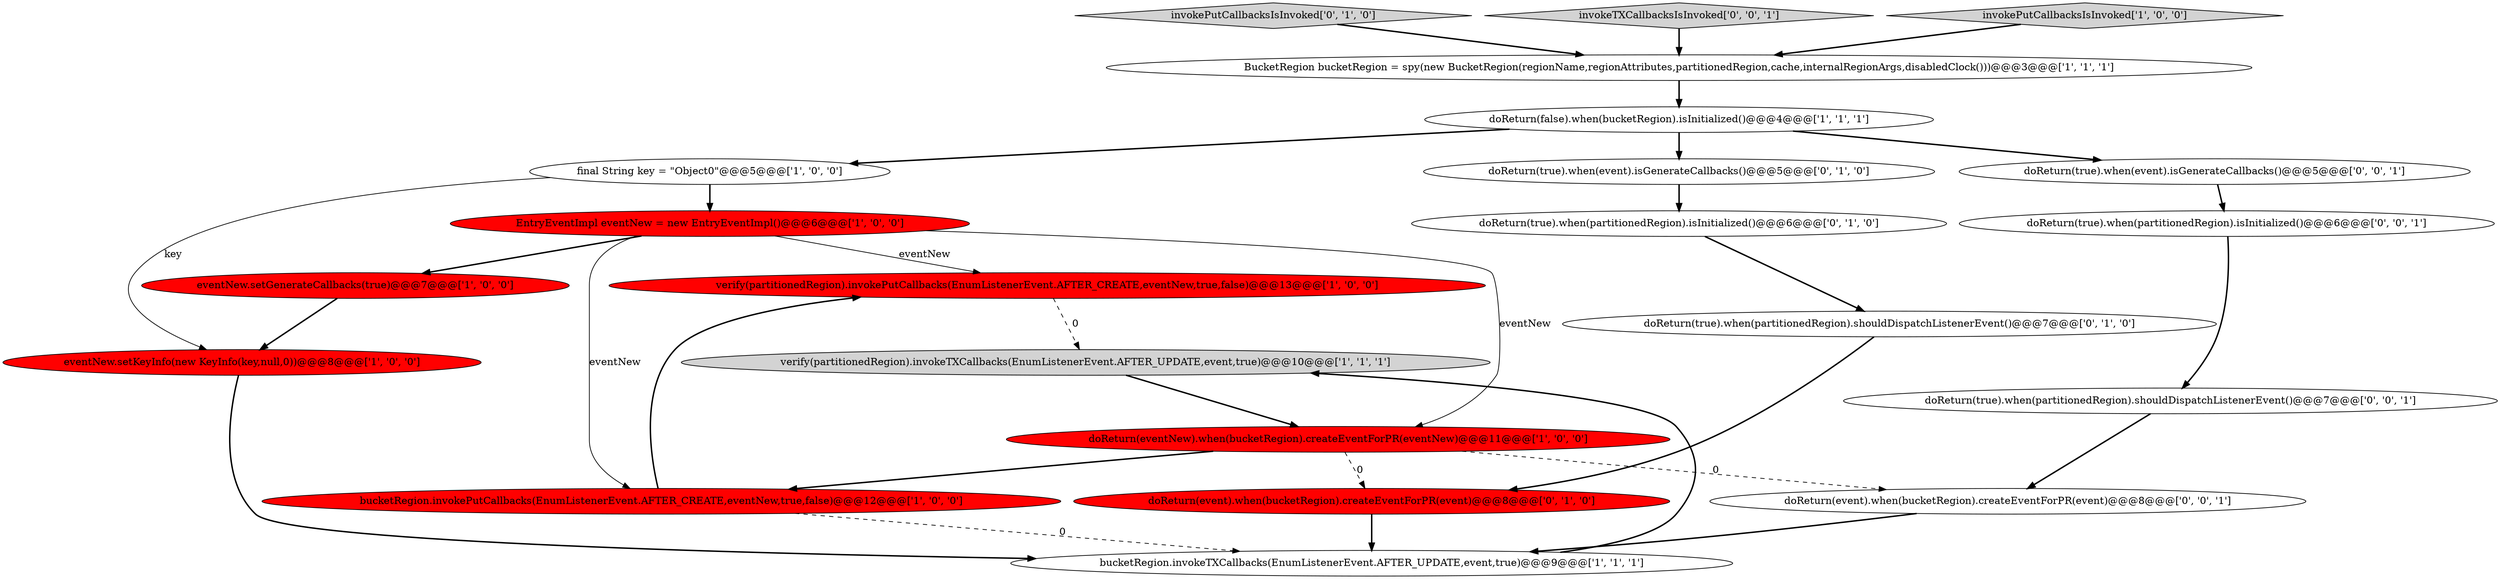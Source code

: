 digraph {
3 [style = filled, label = "verify(partitionedRegion).invokePutCallbacks(EnumListenerEvent.AFTER_CREATE,eventNew,true,false)@@@13@@@['1', '0', '0']", fillcolor = red, shape = ellipse image = "AAA1AAABBB1BBB"];
4 [style = filled, label = "doReturn(eventNew).when(bucketRegion).createEventForPR(eventNew)@@@11@@@['1', '0', '0']", fillcolor = red, shape = ellipse image = "AAA1AAABBB1BBB"];
15 [style = filled, label = "doReturn(true).when(partitionedRegion).shouldDispatchListenerEvent()@@@7@@@['0', '1', '0']", fillcolor = white, shape = ellipse image = "AAA0AAABBB2BBB"];
19 [style = filled, label = "doReturn(event).when(bucketRegion).createEventForPR(event)@@@8@@@['0', '0', '1']", fillcolor = white, shape = ellipse image = "AAA0AAABBB3BBB"];
12 [style = filled, label = "doReturn(event).when(bucketRegion).createEventForPR(event)@@@8@@@['0', '1', '0']", fillcolor = red, shape = ellipse image = "AAA1AAABBB2BBB"];
21 [style = filled, label = "doReturn(true).when(event).isGenerateCallbacks()@@@5@@@['0', '0', '1']", fillcolor = white, shape = ellipse image = "AAA0AAABBB3BBB"];
14 [style = filled, label = "invokePutCallbacksIsInvoked['0', '1', '0']", fillcolor = lightgray, shape = diamond image = "AAA0AAABBB2BBB"];
17 [style = filled, label = "doReturn(true).when(partitionedRegion).shouldDispatchListenerEvent()@@@7@@@['0', '0', '1']", fillcolor = white, shape = ellipse image = "AAA0AAABBB3BBB"];
1 [style = filled, label = "bucketRegion.invokePutCallbacks(EnumListenerEvent.AFTER_CREATE,eventNew,true,false)@@@12@@@['1', '0', '0']", fillcolor = red, shape = ellipse image = "AAA1AAABBB1BBB"];
9 [style = filled, label = "eventNew.setKeyInfo(new KeyInfo(key,null,0))@@@8@@@['1', '0', '0']", fillcolor = red, shape = ellipse image = "AAA1AAABBB1BBB"];
13 [style = filled, label = "doReturn(true).when(event).isGenerateCallbacks()@@@5@@@['0', '1', '0']", fillcolor = white, shape = ellipse image = "AAA0AAABBB2BBB"];
11 [style = filled, label = "eventNew.setGenerateCallbacks(true)@@@7@@@['1', '0', '0']", fillcolor = red, shape = ellipse image = "AAA1AAABBB1BBB"];
20 [style = filled, label = "invokeTXCallbacksIsInvoked['0', '0', '1']", fillcolor = lightgray, shape = diamond image = "AAA0AAABBB3BBB"];
0 [style = filled, label = "final String key = \"Object0\"@@@5@@@['1', '0', '0']", fillcolor = white, shape = ellipse image = "AAA0AAABBB1BBB"];
18 [style = filled, label = "doReturn(true).when(partitionedRegion).isInitialized()@@@6@@@['0', '0', '1']", fillcolor = white, shape = ellipse image = "AAA0AAABBB3BBB"];
16 [style = filled, label = "doReturn(true).when(partitionedRegion).isInitialized()@@@6@@@['0', '1', '0']", fillcolor = white, shape = ellipse image = "AAA0AAABBB2BBB"];
7 [style = filled, label = "bucketRegion.invokeTXCallbacks(EnumListenerEvent.AFTER_UPDATE,event,true)@@@9@@@['1', '1', '1']", fillcolor = white, shape = ellipse image = "AAA0AAABBB1BBB"];
6 [style = filled, label = "EntryEventImpl eventNew = new EntryEventImpl()@@@6@@@['1', '0', '0']", fillcolor = red, shape = ellipse image = "AAA1AAABBB1BBB"];
10 [style = filled, label = "verify(partitionedRegion).invokeTXCallbacks(EnumListenerEvent.AFTER_UPDATE,event,true)@@@10@@@['1', '1', '1']", fillcolor = lightgray, shape = ellipse image = "AAA0AAABBB1BBB"];
8 [style = filled, label = "BucketRegion bucketRegion = spy(new BucketRegion(regionName,regionAttributes,partitionedRegion,cache,internalRegionArgs,disabledClock()))@@@3@@@['1', '1', '1']", fillcolor = white, shape = ellipse image = "AAA0AAABBB1BBB"];
2 [style = filled, label = "invokePutCallbacksIsInvoked['1', '0', '0']", fillcolor = lightgray, shape = diamond image = "AAA0AAABBB1BBB"];
5 [style = filled, label = "doReturn(false).when(bucketRegion).isInitialized()@@@4@@@['1', '1', '1']", fillcolor = white, shape = ellipse image = "AAA0AAABBB1BBB"];
16->15 [style = bold, label=""];
6->4 [style = solid, label="eventNew"];
6->1 [style = solid, label="eventNew"];
0->6 [style = bold, label=""];
7->10 [style = bold, label=""];
1->3 [style = bold, label=""];
18->17 [style = bold, label=""];
9->7 [style = bold, label=""];
11->9 [style = bold, label=""];
13->16 [style = bold, label=""];
12->7 [style = bold, label=""];
21->18 [style = bold, label=""];
17->19 [style = bold, label=""];
4->12 [style = dashed, label="0"];
0->9 [style = solid, label="key"];
5->21 [style = bold, label=""];
20->8 [style = bold, label=""];
8->5 [style = bold, label=""];
5->0 [style = bold, label=""];
6->11 [style = bold, label=""];
5->13 [style = bold, label=""];
10->4 [style = bold, label=""];
4->19 [style = dashed, label="0"];
4->1 [style = bold, label=""];
15->12 [style = bold, label=""];
14->8 [style = bold, label=""];
3->10 [style = dashed, label="0"];
1->7 [style = dashed, label="0"];
19->7 [style = bold, label=""];
2->8 [style = bold, label=""];
6->3 [style = solid, label="eventNew"];
}
